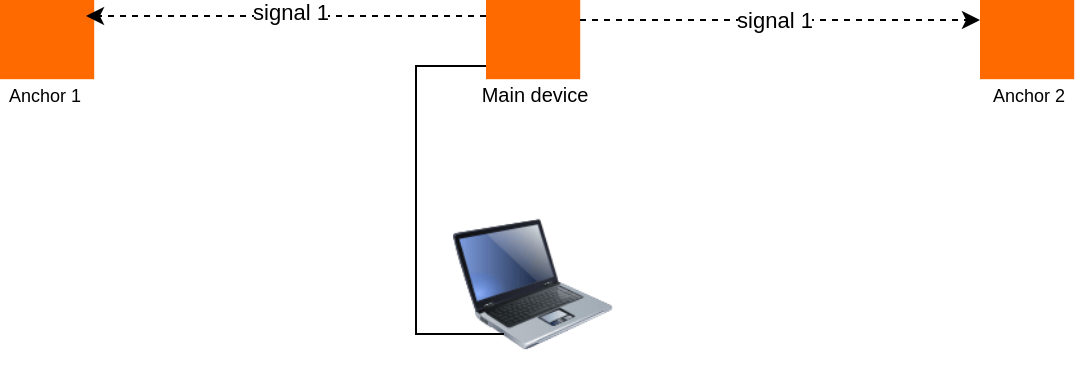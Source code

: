 <mxfile border="50" scale="3" compressed="false" locked="false" version="26.2.2">
  <diagram name="Blank" id="YmL12bMKpDGza6XwsDPr">
    <mxGraphModel dx="1844" dy="634" grid="0" gridSize="10" guides="1" tooltips="1" connect="1" arrows="1" fold="1" page="0" pageScale="1" pageWidth="827" pageHeight="1169" background="none" math="1" shadow="0">
      <root>
        <mxCell id="X5NqExCQtvZxIxQ7pmgY-0" />
        <mxCell id="1" parent="X5NqExCQtvZxIxQ7pmgY-0" />
        <object label="" placeholders="1" id="Gr0Zq-AI6Quabplr0KPa-103">
          <mxCell style="image;html=1;image=img/lib/clip_art/computers/Laptop_128x128.png;fontFamily=Helvetica;fontSize=12;fontColor=#0A3DA3;align=center;strokeWidth=2;fillColor=#EDF5FF;fontStyle=1;verticalAlign=bottom;strokeColor=none;labelBackgroundColor=#EDF5FF;labelBorderColor=none;labelPosition=center;verticalLabelPosition=top;" parent="1" vertex="1">
            <mxGeometry x="-523.45" y="480" width="80" height="80" as="geometry" />
          </mxCell>
        </object>
        <mxCell id="YcL9H07bTUGaqKfZckYU-1" value="" style="points=[];aspect=fixed;html=1;align=center;shadow=0;dashed=0;fillColor=#FF6A00;strokeColor=none;shape=mxgraph.alibaba_cloud.agw_aligateway;" parent="1" vertex="1">
          <mxGeometry x="-507" y="378" width="47.1" height="39.6" as="geometry" />
        </mxCell>
        <mxCell id="YcL9H07bTUGaqKfZckYU-2" value="" style="points=[];aspect=fixed;html=1;align=center;shadow=0;dashed=0;fillColor=#FF6A00;strokeColor=none;shape=mxgraph.alibaba_cloud.agw_aligateway;" parent="1" vertex="1">
          <mxGeometry x="-750" y="378" width="47.1" height="39.6" as="geometry" />
        </mxCell>
        <mxCell id="YcL9H07bTUGaqKfZckYU-3" value="" style="points=[];aspect=fixed;html=1;align=center;shadow=0;dashed=0;fillColor=#FF6A00;strokeColor=none;shape=mxgraph.alibaba_cloud.agw_aligateway;" parent="1" vertex="1">
          <mxGeometry x="-260" y="378" width="47.1" height="39.6" as="geometry" />
        </mxCell>
        <mxCell id="YcL9H07bTUGaqKfZckYU-29" value="" style="html=1;labelBackgroundColor=#ffffff;startArrow=none;startFill=0;startSize=6;endArrow=classic;endFill=1;endSize=6;jettySize=auto;orthogonalLoop=1;strokeWidth=1;dashed=1;fontSize=14;rounded=0;" parent="1" edge="1">
          <mxGeometry width="60" height="60" relative="1" as="geometry">
            <mxPoint x="-460" y="388" as="sourcePoint" />
            <mxPoint x="-260" y="388" as="targetPoint" />
          </mxGeometry>
        </mxCell>
        <mxCell id="YcL9H07bTUGaqKfZckYU-33" value="signal 1" style="edgeLabel;html=1;align=center;verticalAlign=middle;resizable=0;points=[];" parent="YcL9H07bTUGaqKfZckYU-29" connectable="0" vertex="1">
          <mxGeometry x="-0.034" relative="1" as="geometry">
            <mxPoint as="offset" />
          </mxGeometry>
        </mxCell>
        <mxCell id="YcL9H07bTUGaqKfZckYU-30" value="" style="html=1;labelBackgroundColor=#ffffff;startArrow=none;startFill=0;startSize=6;endArrow=classic;endFill=1;endSize=6;jettySize=auto;orthogonalLoop=1;strokeWidth=1;dashed=1;fontSize=14;rounded=0;" parent="1" edge="1">
          <mxGeometry width="60" height="60" relative="1" as="geometry">
            <mxPoint x="-507" y="386" as="sourcePoint" />
            <mxPoint x="-707" y="386" as="targetPoint" />
          </mxGeometry>
        </mxCell>
        <mxCell id="YcL9H07bTUGaqKfZckYU-31" value="Text" style="edgeLabel;html=1;align=center;verticalAlign=middle;resizable=0;points=[];" parent="YcL9H07bTUGaqKfZckYU-30" connectable="0" vertex="1">
          <mxGeometry x="-0.653" y="1" relative="1" as="geometry">
            <mxPoint x="-63" y="-2" as="offset" />
          </mxGeometry>
        </mxCell>
        <mxCell id="YcL9H07bTUGaqKfZckYU-32" value="signal 1" style="edgeLabel;html=1;align=center;verticalAlign=middle;resizable=0;points=[];" parent="YcL9H07bTUGaqKfZckYU-30" connectable="0" vertex="1">
          <mxGeometry x="-0.019" y="-2" relative="1" as="geometry">
            <mxPoint as="offset" />
          </mxGeometry>
        </mxCell>
        <mxCell id="W_Z_m_9deG7KfsARnxg5-1" value="" style="endArrow=none;html=1;rounded=0;" parent="1" edge="1">
          <mxGeometry width="50" height="50" relative="1" as="geometry">
            <mxPoint x="-507" y="411" as="sourcePoint" />
            <mxPoint x="-498" y="545" as="targetPoint" />
            <Array as="points">
              <mxPoint x="-542" y="411" />
              <mxPoint x="-542" y="545" />
            </Array>
          </mxGeometry>
        </mxCell>
        <mxCell id="R9P_jwOP5-30LdMIKtX9-1" value="&lt;font style=&quot;font-size: 9px;&quot;&gt;Anchor 1&lt;/font&gt;" style="edgeLabel;html=1;align=center;verticalAlign=middle;resizable=0;points=[];" connectable="0" vertex="1" parent="1">
          <mxGeometry x="-728" y="425" as="geometry" />
        </mxCell>
        <mxCell id="R9P_jwOP5-30LdMIKtX9-2" value="&lt;font style=&quot;font-size: 10px;&quot;&gt;Main device&lt;/font&gt;" style="edgeLabel;html=1;align=center;verticalAlign=middle;resizable=0;points=[];" connectable="0" vertex="1" parent="1">
          <mxGeometry x="-483.448" y="425" as="geometry" />
        </mxCell>
        <mxCell id="R9P_jwOP5-30LdMIKtX9-3" value="&lt;font style=&quot;font-size: 9px;&quot;&gt;Anchor 2&lt;/font&gt;" style="edgeLabel;html=1;align=center;verticalAlign=middle;resizable=0;points=[];" connectable="0" vertex="1" parent="1">
          <mxGeometry x="-236.448" y="425" as="geometry" />
        </mxCell>
      </root>
    </mxGraphModel>
  </diagram>
</mxfile>
